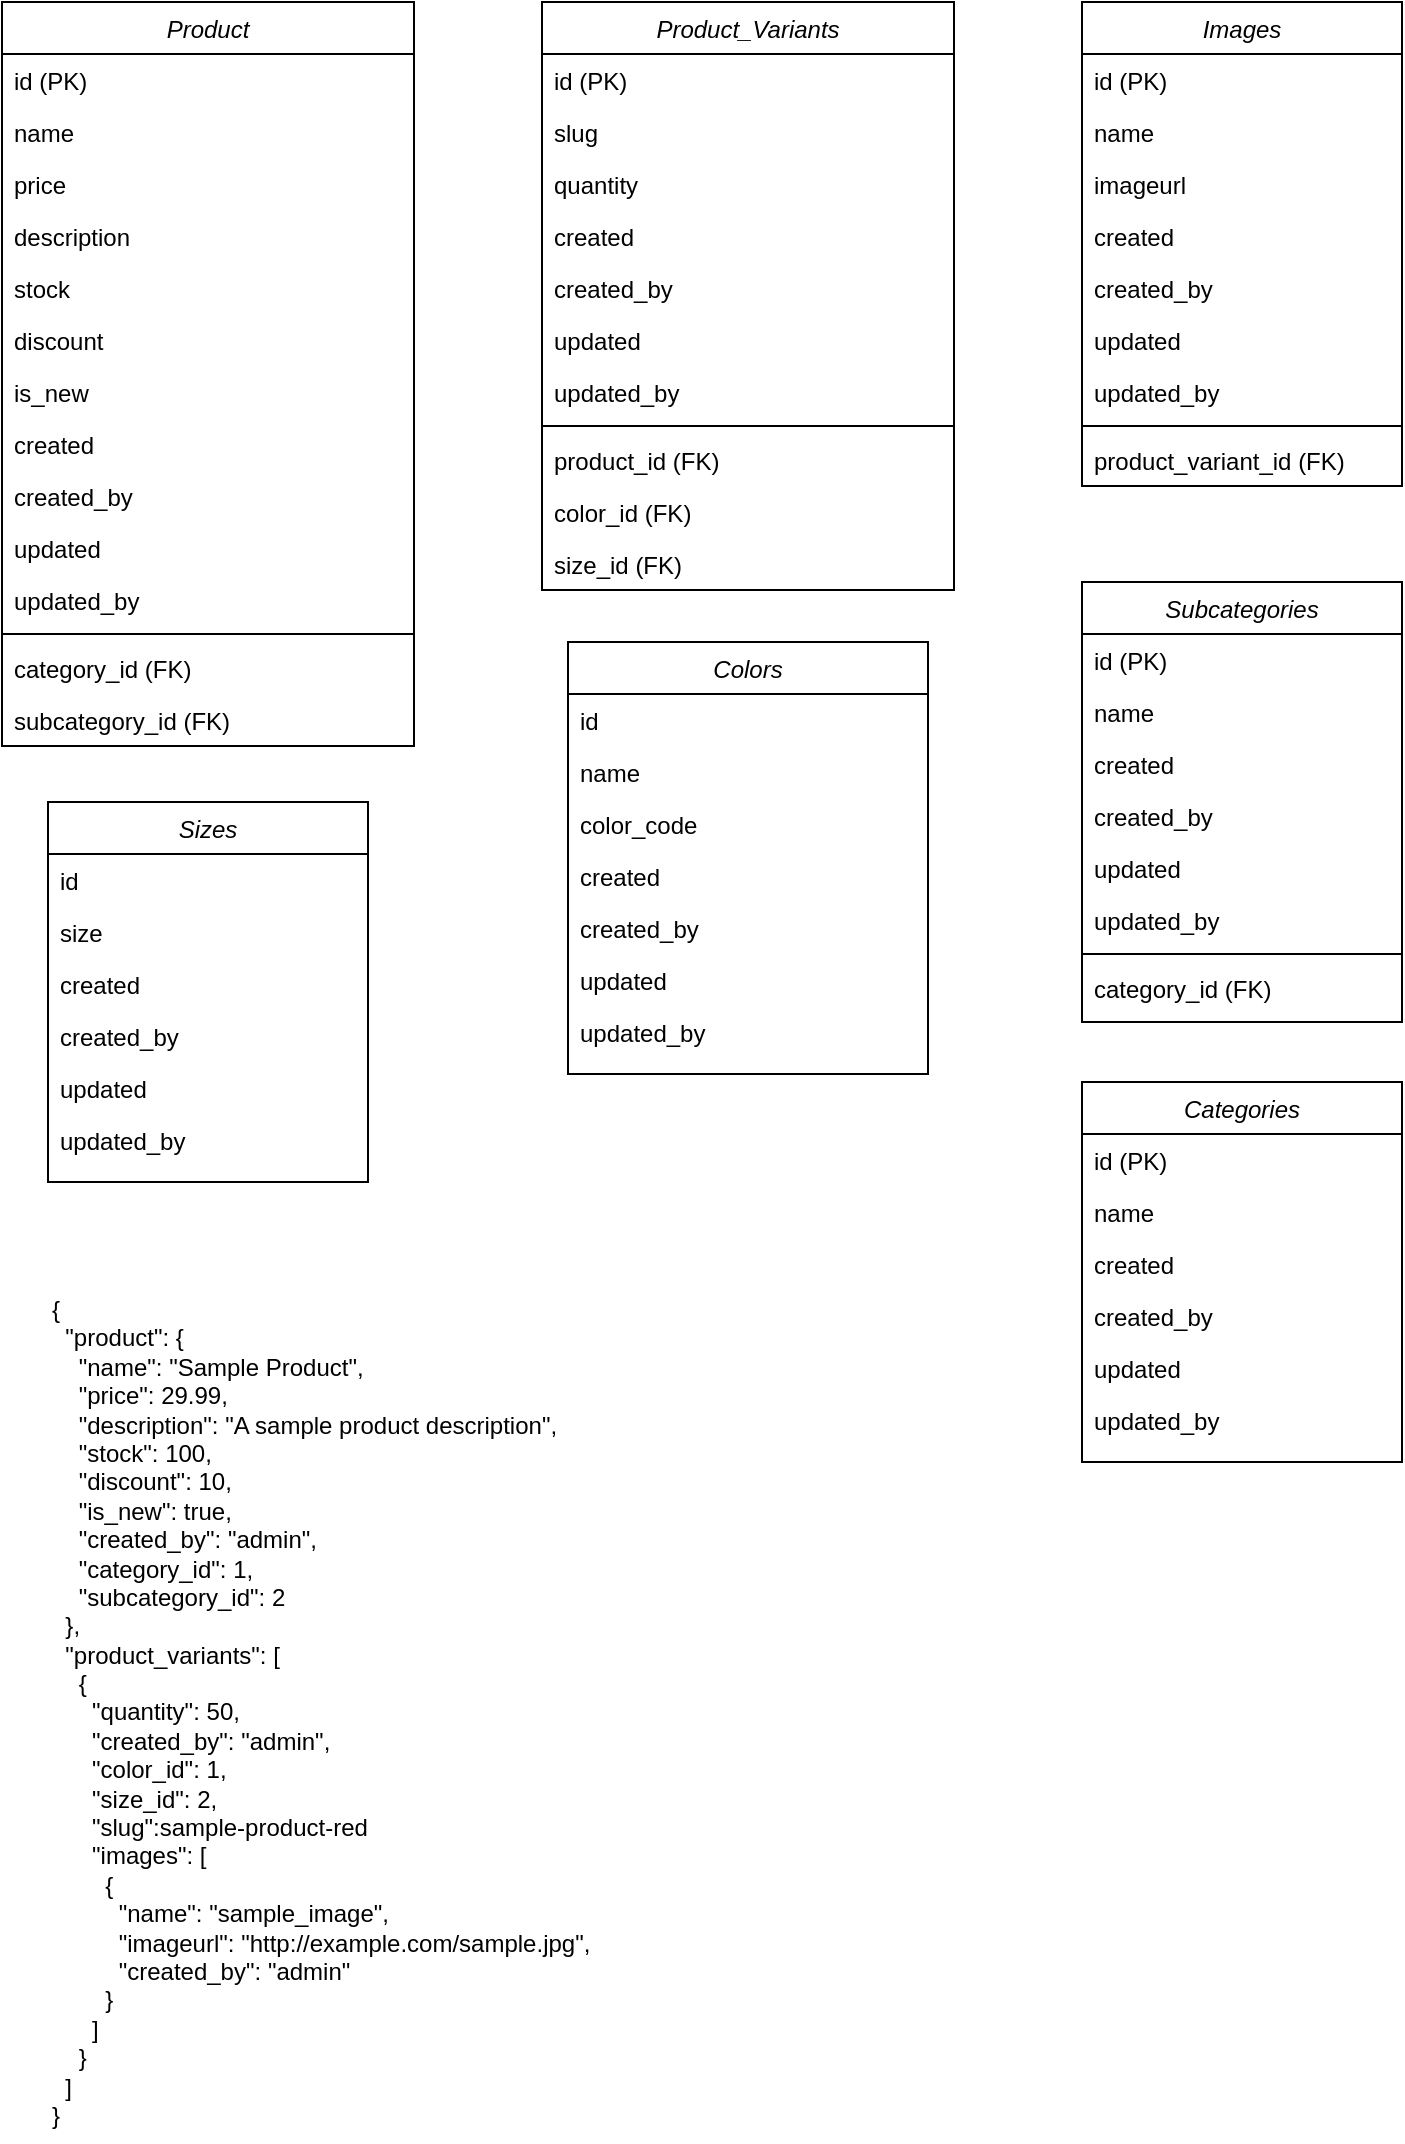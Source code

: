 <mxfile version="26.2.13" pages="3">
  <diagram id="C5RBs43oDa-KdzZeNtuy" name="Product Entity Diagram">
    <mxGraphModel dx="1428" dy="785" grid="1" gridSize="10" guides="1" tooltips="1" connect="1" arrows="1" fold="1" page="1" pageScale="1" pageWidth="827" pageHeight="1169" math="0" shadow="0">
      <root>
        <mxCell id="WIyWlLk6GJQsqaUBKTNV-0" />
        <mxCell id="WIyWlLk6GJQsqaUBKTNV-1" parent="WIyWlLk6GJQsqaUBKTNV-0" />
        <mxCell id="zkfFHV4jXpPFQw0GAbJ--17" value="Product" style="swimlane;fontStyle=2;align=center;verticalAlign=top;childLayout=stackLayout;horizontal=1;startSize=26;horizontalStack=0;resizeParent=1;resizeLast=0;collapsible=1;marginBottom=0;rounded=0;shadow=0;strokeWidth=1;" parent="WIyWlLk6GJQsqaUBKTNV-1" vertex="1">
          <mxGeometry x="50" y="30" width="206" height="372" as="geometry">
            <mxRectangle x="550" y="140" width="160" height="26" as="alternateBounds" />
          </mxGeometry>
        </mxCell>
        <mxCell id="zkfFHV4jXpPFQw0GAbJ--20" value="id (PK)&#xa;&#xa;" style="text;align=left;verticalAlign=top;spacingLeft=4;spacingRight=4;overflow=hidden;rotatable=0;points=[[0,0.5],[1,0.5]];portConstraint=eastwest;rounded=0;shadow=0;html=0;" parent="zkfFHV4jXpPFQw0GAbJ--17" vertex="1">
          <mxGeometry y="26" width="206" height="26" as="geometry" />
        </mxCell>
        <mxCell id="zkfFHV4jXpPFQw0GAbJ--18" value="name &#xa;" style="text;align=left;verticalAlign=top;spacingLeft=4;spacingRight=4;overflow=hidden;rotatable=0;points=[[0,0.5],[1,0.5]];portConstraint=eastwest;" parent="zkfFHV4jXpPFQw0GAbJ--17" vertex="1">
          <mxGeometry y="52" width="206" height="26" as="geometry" />
        </mxCell>
        <mxCell id="zkfFHV4jXpPFQw0GAbJ--19" value="price " style="text;align=left;verticalAlign=top;spacingLeft=4;spacingRight=4;overflow=hidden;rotatable=0;points=[[0,0.5],[1,0.5]];portConstraint=eastwest;rounded=0;shadow=0;html=0;" parent="zkfFHV4jXpPFQw0GAbJ--17" vertex="1">
          <mxGeometry y="78" width="206" height="26" as="geometry" />
        </mxCell>
        <mxCell id="zkfFHV4jXpPFQw0GAbJ--21" value="description " style="text;align=left;verticalAlign=top;spacingLeft=4;spacingRight=4;overflow=hidden;rotatable=0;points=[[0,0.5],[1,0.5]];portConstraint=eastwest;rounded=0;shadow=0;html=0;" parent="zkfFHV4jXpPFQw0GAbJ--17" vertex="1">
          <mxGeometry y="104" width="206" height="26" as="geometry" />
        </mxCell>
        <mxCell id="zkfFHV4jXpPFQw0GAbJ--22" value="stock" style="text;align=left;verticalAlign=top;spacingLeft=4;spacingRight=4;overflow=hidden;rotatable=0;points=[[0,0.5],[1,0.5]];portConstraint=eastwest;rounded=0;shadow=0;html=0;" parent="zkfFHV4jXpPFQw0GAbJ--17" vertex="1">
          <mxGeometry y="130" width="206" height="26" as="geometry" />
        </mxCell>
        <mxCell id="pELb7aO6qAjp8dmcYRPF-64" value="discount" style="text;align=left;verticalAlign=top;spacingLeft=4;spacingRight=4;overflow=hidden;rotatable=0;points=[[0,0.5],[1,0.5]];portConstraint=eastwest;rounded=0;shadow=0;html=0;" vertex="1" parent="zkfFHV4jXpPFQw0GAbJ--17">
          <mxGeometry y="156" width="206" height="26" as="geometry" />
        </mxCell>
        <mxCell id="pELb7aO6qAjp8dmcYRPF-65" value="is_new" style="text;align=left;verticalAlign=top;spacingLeft=4;spacingRight=4;overflow=hidden;rotatable=0;points=[[0,0.5],[1,0.5]];portConstraint=eastwest;rounded=0;shadow=0;html=0;" vertex="1" parent="zkfFHV4jXpPFQw0GAbJ--17">
          <mxGeometry y="182" width="206" height="26" as="geometry" />
        </mxCell>
        <mxCell id="pELb7aO6qAjp8dmcYRPF-63" value="created" style="text;align=left;verticalAlign=top;spacingLeft=4;spacingRight=4;overflow=hidden;rotatable=0;points=[[0,0.5],[1,0.5]];portConstraint=eastwest;rounded=0;shadow=0;html=0;" vertex="1" parent="zkfFHV4jXpPFQw0GAbJ--17">
          <mxGeometry y="208" width="206" height="26" as="geometry" />
        </mxCell>
        <mxCell id="pELb7aO6qAjp8dmcYRPF-62" value="created_by" style="text;align=left;verticalAlign=top;spacingLeft=4;spacingRight=4;overflow=hidden;rotatable=0;points=[[0,0.5],[1,0.5]];portConstraint=eastwest;rounded=0;shadow=0;html=0;" vertex="1" parent="zkfFHV4jXpPFQw0GAbJ--17">
          <mxGeometry y="234" width="206" height="26" as="geometry" />
        </mxCell>
        <mxCell id="pELb7aO6qAjp8dmcYRPF-61" value="updated" style="text;align=left;verticalAlign=top;spacingLeft=4;spacingRight=4;overflow=hidden;rotatable=0;points=[[0,0.5],[1,0.5]];portConstraint=eastwest;rounded=0;shadow=0;html=0;" vertex="1" parent="zkfFHV4jXpPFQw0GAbJ--17">
          <mxGeometry y="260" width="206" height="26" as="geometry" />
        </mxCell>
        <mxCell id="pELb7aO6qAjp8dmcYRPF-60" value="updated_by" style="text;align=left;verticalAlign=top;spacingLeft=4;spacingRight=4;overflow=hidden;rotatable=0;points=[[0,0.5],[1,0.5]];portConstraint=eastwest;rounded=0;shadow=0;html=0;" vertex="1" parent="zkfFHV4jXpPFQw0GAbJ--17">
          <mxGeometry y="286" width="206" height="26" as="geometry" />
        </mxCell>
        <mxCell id="zkfFHV4jXpPFQw0GAbJ--23" value="" style="line;html=1;strokeWidth=1;align=left;verticalAlign=middle;spacingTop=-1;spacingLeft=3;spacingRight=3;rotatable=0;labelPosition=right;points=[];portConstraint=eastwest;" parent="zkfFHV4jXpPFQw0GAbJ--17" vertex="1">
          <mxGeometry y="312" width="206" height="8" as="geometry" />
        </mxCell>
        <mxCell id="zkfFHV4jXpPFQw0GAbJ--24" value="category_id (FK)" style="text;align=left;verticalAlign=top;spacingLeft=4;spacingRight=4;overflow=hidden;rotatable=0;points=[[0,0.5],[1,0.5]];portConstraint=eastwest;" parent="zkfFHV4jXpPFQw0GAbJ--17" vertex="1">
          <mxGeometry y="320" width="206" height="26" as="geometry" />
        </mxCell>
        <mxCell id="zkfFHV4jXpPFQw0GAbJ--25" value="subcategory_id (FK)" style="text;align=left;verticalAlign=top;spacingLeft=4;spacingRight=4;overflow=hidden;rotatable=0;points=[[0,0.5],[1,0.5]];portConstraint=eastwest;" parent="zkfFHV4jXpPFQw0GAbJ--17" vertex="1">
          <mxGeometry y="346" width="206" height="26" as="geometry" />
        </mxCell>
        <mxCell id="pELb7aO6qAjp8dmcYRPF-0" value="Images" style="swimlane;fontStyle=2;align=center;verticalAlign=top;childLayout=stackLayout;horizontal=1;startSize=26;horizontalStack=0;resizeParent=1;resizeLast=0;collapsible=1;marginBottom=0;rounded=0;shadow=0;strokeWidth=1;" vertex="1" parent="WIyWlLk6GJQsqaUBKTNV-1">
          <mxGeometry x="590" y="30" width="160" height="242" as="geometry">
            <mxRectangle x="220" y="120" width="160" height="26" as="alternateBounds" />
          </mxGeometry>
        </mxCell>
        <mxCell id="pELb7aO6qAjp8dmcYRPF-1" value="id (PK)" style="text;align=left;verticalAlign=top;spacingLeft=4;spacingRight=4;overflow=hidden;rotatable=0;points=[[0,0.5],[1,0.5]];portConstraint=eastwest;" vertex="1" parent="pELb7aO6qAjp8dmcYRPF-0">
          <mxGeometry y="26" width="160" height="26" as="geometry" />
        </mxCell>
        <mxCell id="pELb7aO6qAjp8dmcYRPF-2" value="name" style="text;align=left;verticalAlign=top;spacingLeft=4;spacingRight=4;overflow=hidden;rotatable=0;points=[[0,0.5],[1,0.5]];portConstraint=eastwest;rounded=0;shadow=0;html=0;" vertex="1" parent="pELb7aO6qAjp8dmcYRPF-0">
          <mxGeometry y="52" width="160" height="26" as="geometry" />
        </mxCell>
        <mxCell id="pELb7aO6qAjp8dmcYRPF-3" value="imageurl" style="text;align=left;verticalAlign=top;spacingLeft=4;spacingRight=4;overflow=hidden;rotatable=0;points=[[0,0.5],[1,0.5]];portConstraint=eastwest;rounded=0;shadow=0;html=0;" vertex="1" parent="pELb7aO6qAjp8dmcYRPF-0">
          <mxGeometry y="78" width="160" height="26" as="geometry" />
        </mxCell>
        <mxCell id="pELb7aO6qAjp8dmcYRPF-54" value="created" style="text;align=left;verticalAlign=top;spacingLeft=4;spacingRight=4;overflow=hidden;rotatable=0;points=[[0,0.5],[1,0.5]];portConstraint=eastwest;rounded=0;shadow=0;html=0;" vertex="1" parent="pELb7aO6qAjp8dmcYRPF-0">
          <mxGeometry y="104" width="160" height="26" as="geometry" />
        </mxCell>
        <mxCell id="pELb7aO6qAjp8dmcYRPF-55" value="created_by" style="text;align=left;verticalAlign=top;spacingLeft=4;spacingRight=4;overflow=hidden;rotatable=0;points=[[0,0.5],[1,0.5]];portConstraint=eastwest;rounded=0;shadow=0;html=0;" vertex="1" parent="pELb7aO6qAjp8dmcYRPF-0">
          <mxGeometry y="130" width="160" height="26" as="geometry" />
        </mxCell>
        <mxCell id="pELb7aO6qAjp8dmcYRPF-47" value="updated" style="text;align=left;verticalAlign=top;spacingLeft=4;spacingRight=4;overflow=hidden;rotatable=0;points=[[0,0.5],[1,0.5]];portConstraint=eastwest;rounded=0;shadow=0;html=0;" vertex="1" parent="pELb7aO6qAjp8dmcYRPF-0">
          <mxGeometry y="156" width="160" height="26" as="geometry" />
        </mxCell>
        <mxCell id="pELb7aO6qAjp8dmcYRPF-46" value="updated_by" style="text;align=left;verticalAlign=top;spacingLeft=4;spacingRight=4;overflow=hidden;rotatable=0;points=[[0,0.5],[1,0.5]];portConstraint=eastwest;rounded=0;shadow=0;html=0;" vertex="1" parent="pELb7aO6qAjp8dmcYRPF-0">
          <mxGeometry y="182" width="160" height="26" as="geometry" />
        </mxCell>
        <mxCell id="pELb7aO6qAjp8dmcYRPF-4" value="" style="line;html=1;strokeWidth=1;align=left;verticalAlign=middle;spacingTop=-1;spacingLeft=3;spacingRight=3;rotatable=0;labelPosition=right;points=[];portConstraint=eastwest;" vertex="1" parent="pELb7aO6qAjp8dmcYRPF-0">
          <mxGeometry y="208" width="160" height="8" as="geometry" />
        </mxCell>
        <mxCell id="pELb7aO6qAjp8dmcYRPF-5" value="product_variant_id (FK)" style="text;align=left;verticalAlign=top;spacingLeft=4;spacingRight=4;overflow=hidden;rotatable=0;points=[[0,0.5],[1,0.5]];portConstraint=eastwest;" vertex="1" parent="pELb7aO6qAjp8dmcYRPF-0">
          <mxGeometry y="216" width="160" height="26" as="geometry" />
        </mxCell>
        <mxCell id="pELb7aO6qAjp8dmcYRPF-6" value="Sizes" style="swimlane;fontStyle=2;align=center;verticalAlign=top;childLayout=stackLayout;horizontal=1;startSize=26;horizontalStack=0;resizeParent=1;resizeLast=0;collapsible=1;marginBottom=0;rounded=0;shadow=0;strokeWidth=1;" vertex="1" parent="WIyWlLk6GJQsqaUBKTNV-1">
          <mxGeometry x="73" y="430" width="160" height="190" as="geometry">
            <mxRectangle x="220" y="120" width="160" height="26" as="alternateBounds" />
          </mxGeometry>
        </mxCell>
        <mxCell id="pELb7aO6qAjp8dmcYRPF-7" value="id" style="text;align=left;verticalAlign=top;spacingLeft=4;spacingRight=4;overflow=hidden;rotatable=0;points=[[0,0.5],[1,0.5]];portConstraint=eastwest;" vertex="1" parent="pELb7aO6qAjp8dmcYRPF-6">
          <mxGeometry y="26" width="160" height="26" as="geometry" />
        </mxCell>
        <mxCell id="pELb7aO6qAjp8dmcYRPF-19" value="size" style="text;align=left;verticalAlign=top;spacingLeft=4;spacingRight=4;overflow=hidden;rotatable=0;points=[[0,0.5],[1,0.5]];portConstraint=eastwest;rounded=0;shadow=0;html=0;" vertex="1" parent="pELb7aO6qAjp8dmcYRPF-6">
          <mxGeometry y="52" width="160" height="26" as="geometry" />
        </mxCell>
        <mxCell id="pELb7aO6qAjp8dmcYRPF-20" value="created" style="text;align=left;verticalAlign=top;spacingLeft=4;spacingRight=4;overflow=hidden;rotatable=0;points=[[0,0.5],[1,0.5]];portConstraint=eastwest;rounded=0;shadow=0;html=0;" vertex="1" parent="pELb7aO6qAjp8dmcYRPF-6">
          <mxGeometry y="78" width="160" height="26" as="geometry" />
        </mxCell>
        <mxCell id="pELb7aO6qAjp8dmcYRPF-21" value="created_by" style="text;align=left;verticalAlign=top;spacingLeft=4;spacingRight=4;overflow=hidden;rotatable=0;points=[[0,0.5],[1,0.5]];portConstraint=eastwest;rounded=0;shadow=0;html=0;" vertex="1" parent="pELb7aO6qAjp8dmcYRPF-6">
          <mxGeometry y="104" width="160" height="26" as="geometry" />
        </mxCell>
        <mxCell id="pELb7aO6qAjp8dmcYRPF-22" value="updated" style="text;align=left;verticalAlign=top;spacingLeft=4;spacingRight=4;overflow=hidden;rotatable=0;points=[[0,0.5],[1,0.5]];portConstraint=eastwest;rounded=0;shadow=0;html=0;" vertex="1" parent="pELb7aO6qAjp8dmcYRPF-6">
          <mxGeometry y="130" width="160" height="26" as="geometry" />
        </mxCell>
        <mxCell id="pELb7aO6qAjp8dmcYRPF-23" value="updated_by" style="text;align=left;verticalAlign=top;spacingLeft=4;spacingRight=4;overflow=hidden;rotatable=0;points=[[0,0.5],[1,0.5]];portConstraint=eastwest;rounded=0;shadow=0;html=0;" vertex="1" parent="pELb7aO6qAjp8dmcYRPF-6">
          <mxGeometry y="156" width="160" height="26" as="geometry" />
        </mxCell>
        <mxCell id="pELb7aO6qAjp8dmcYRPF-14" value="Colors" style="swimlane;fontStyle=2;align=center;verticalAlign=top;childLayout=stackLayout;horizontal=1;startSize=26;horizontalStack=0;resizeParent=1;resizeLast=0;collapsible=1;marginBottom=0;rounded=0;shadow=0;strokeWidth=1;" vertex="1" parent="WIyWlLk6GJQsqaUBKTNV-1">
          <mxGeometry x="333" y="350" width="180" height="216" as="geometry">
            <mxRectangle x="220" y="120" width="160" height="26" as="alternateBounds" />
          </mxGeometry>
        </mxCell>
        <mxCell id="pELb7aO6qAjp8dmcYRPF-15" value="id" style="text;align=left;verticalAlign=top;spacingLeft=4;spacingRight=4;overflow=hidden;rotatable=0;points=[[0,0.5],[1,0.5]];portConstraint=eastwest;" vertex="1" parent="pELb7aO6qAjp8dmcYRPF-14">
          <mxGeometry y="26" width="180" height="26" as="geometry" />
        </mxCell>
        <mxCell id="pELb7aO6qAjp8dmcYRPF-18" value="name" style="text;align=left;verticalAlign=top;spacingLeft=4;spacingRight=4;overflow=hidden;rotatable=0;points=[[0,0.5],[1,0.5]];portConstraint=eastwest;rounded=0;shadow=0;html=0;" vertex="1" parent="pELb7aO6qAjp8dmcYRPF-14">
          <mxGeometry y="52" width="180" height="26" as="geometry" />
        </mxCell>
        <mxCell id="pELb7aO6qAjp8dmcYRPF-16" value="color_code" style="text;align=left;verticalAlign=top;spacingLeft=4;spacingRight=4;overflow=hidden;rotatable=0;points=[[0,0.5],[1,0.5]];portConstraint=eastwest;rounded=0;shadow=0;html=0;" vertex="1" parent="pELb7aO6qAjp8dmcYRPF-14">
          <mxGeometry y="78" width="180" height="26" as="geometry" />
        </mxCell>
        <mxCell id="pELb7aO6qAjp8dmcYRPF-27" value="created" style="text;align=left;verticalAlign=top;spacingLeft=4;spacingRight=4;overflow=hidden;rotatable=0;points=[[0,0.5],[1,0.5]];portConstraint=eastwest;rounded=0;shadow=0;html=0;" vertex="1" parent="pELb7aO6qAjp8dmcYRPF-14">
          <mxGeometry y="104" width="180" height="26" as="geometry" />
        </mxCell>
        <mxCell id="pELb7aO6qAjp8dmcYRPF-26" value="created_by" style="text;align=left;verticalAlign=top;spacingLeft=4;spacingRight=4;overflow=hidden;rotatable=0;points=[[0,0.5],[1,0.5]];portConstraint=eastwest;rounded=0;shadow=0;html=0;" vertex="1" parent="pELb7aO6qAjp8dmcYRPF-14">
          <mxGeometry y="130" width="180" height="26" as="geometry" />
        </mxCell>
        <mxCell id="pELb7aO6qAjp8dmcYRPF-25" value="updated" style="text;align=left;verticalAlign=top;spacingLeft=4;spacingRight=4;overflow=hidden;rotatable=0;points=[[0,0.5],[1,0.5]];portConstraint=eastwest;rounded=0;shadow=0;html=0;" vertex="1" parent="pELb7aO6qAjp8dmcYRPF-14">
          <mxGeometry y="156" width="180" height="26" as="geometry" />
        </mxCell>
        <mxCell id="pELb7aO6qAjp8dmcYRPF-24" value="updated_by" style="text;align=left;verticalAlign=top;spacingLeft=4;spacingRight=4;overflow=hidden;rotatable=0;points=[[0,0.5],[1,0.5]];portConstraint=eastwest;rounded=0;shadow=0;html=0;" vertex="1" parent="pELb7aO6qAjp8dmcYRPF-14">
          <mxGeometry y="182" width="180" height="26" as="geometry" />
        </mxCell>
        <mxCell id="pELb7aO6qAjp8dmcYRPF-28" value="Categories" style="swimlane;fontStyle=2;align=center;verticalAlign=top;childLayout=stackLayout;horizontal=1;startSize=26;horizontalStack=0;resizeParent=1;resizeLast=0;collapsible=1;marginBottom=0;rounded=0;shadow=0;strokeWidth=1;" vertex="1" parent="WIyWlLk6GJQsqaUBKTNV-1">
          <mxGeometry x="590" y="570" width="160" height="190" as="geometry">
            <mxRectangle x="220" y="120" width="160" height="26" as="alternateBounds" />
          </mxGeometry>
        </mxCell>
        <mxCell id="pELb7aO6qAjp8dmcYRPF-29" value="id (PK)" style="text;align=left;verticalAlign=top;spacingLeft=4;spacingRight=4;overflow=hidden;rotatable=0;points=[[0,0.5],[1,0.5]];portConstraint=eastwest;" vertex="1" parent="pELb7aO6qAjp8dmcYRPF-28">
          <mxGeometry y="26" width="160" height="26" as="geometry" />
        </mxCell>
        <mxCell id="pELb7aO6qAjp8dmcYRPF-30" value="name" style="text;align=left;verticalAlign=top;spacingLeft=4;spacingRight=4;overflow=hidden;rotatable=0;points=[[0,0.5],[1,0.5]];portConstraint=eastwest;rounded=0;shadow=0;html=0;" vertex="1" parent="pELb7aO6qAjp8dmcYRPF-28">
          <mxGeometry y="52" width="160" height="26" as="geometry" />
        </mxCell>
        <mxCell id="pELb7aO6qAjp8dmcYRPF-31" value="created" style="text;align=left;verticalAlign=top;spacingLeft=4;spacingRight=4;overflow=hidden;rotatable=0;points=[[0,0.5],[1,0.5]];portConstraint=eastwest;rounded=0;shadow=0;html=0;" vertex="1" parent="pELb7aO6qAjp8dmcYRPF-28">
          <mxGeometry y="78" width="160" height="26" as="geometry" />
        </mxCell>
        <mxCell id="pELb7aO6qAjp8dmcYRPF-32" value="created_by" style="text;align=left;verticalAlign=top;spacingLeft=4;spacingRight=4;overflow=hidden;rotatable=0;points=[[0,0.5],[1,0.5]];portConstraint=eastwest;rounded=0;shadow=0;html=0;" vertex="1" parent="pELb7aO6qAjp8dmcYRPF-28">
          <mxGeometry y="104" width="160" height="26" as="geometry" />
        </mxCell>
        <mxCell id="pELb7aO6qAjp8dmcYRPF-33" value="updated" style="text;align=left;verticalAlign=top;spacingLeft=4;spacingRight=4;overflow=hidden;rotatable=0;points=[[0,0.5],[1,0.5]];portConstraint=eastwest;rounded=0;shadow=0;html=0;" vertex="1" parent="pELb7aO6qAjp8dmcYRPF-28">
          <mxGeometry y="130" width="160" height="26" as="geometry" />
        </mxCell>
        <mxCell id="pELb7aO6qAjp8dmcYRPF-34" value="updated_by" style="text;align=left;verticalAlign=top;spacingLeft=4;spacingRight=4;overflow=hidden;rotatable=0;points=[[0,0.5],[1,0.5]];portConstraint=eastwest;rounded=0;shadow=0;html=0;" vertex="1" parent="pELb7aO6qAjp8dmcYRPF-28">
          <mxGeometry y="156" width="160" height="26" as="geometry" />
        </mxCell>
        <mxCell id="pELb7aO6qAjp8dmcYRPF-36" value="Subcategories" style="swimlane;fontStyle=2;align=center;verticalAlign=top;childLayout=stackLayout;horizontal=1;startSize=26;horizontalStack=0;resizeParent=1;resizeLast=0;collapsible=1;marginBottom=0;rounded=0;shadow=0;strokeWidth=1;" vertex="1" parent="WIyWlLk6GJQsqaUBKTNV-1">
          <mxGeometry x="590" y="320" width="160" height="220" as="geometry">
            <mxRectangle x="220" y="120" width="160" height="26" as="alternateBounds" />
          </mxGeometry>
        </mxCell>
        <mxCell id="pELb7aO6qAjp8dmcYRPF-37" value="id (PK)" style="text;align=left;verticalAlign=top;spacingLeft=4;spacingRight=4;overflow=hidden;rotatable=0;points=[[0,0.5],[1,0.5]];portConstraint=eastwest;" vertex="1" parent="pELb7aO6qAjp8dmcYRPF-36">
          <mxGeometry y="26" width="160" height="26" as="geometry" />
        </mxCell>
        <mxCell id="pELb7aO6qAjp8dmcYRPF-38" value="name" style="text;align=left;verticalAlign=top;spacingLeft=4;spacingRight=4;overflow=hidden;rotatable=0;points=[[0,0.5],[1,0.5]];portConstraint=eastwest;rounded=0;shadow=0;html=0;" vertex="1" parent="pELb7aO6qAjp8dmcYRPF-36">
          <mxGeometry y="52" width="160" height="26" as="geometry" />
        </mxCell>
        <mxCell id="pELb7aO6qAjp8dmcYRPF-39" value="created" style="text;align=left;verticalAlign=top;spacingLeft=4;spacingRight=4;overflow=hidden;rotatable=0;points=[[0,0.5],[1,0.5]];portConstraint=eastwest;rounded=0;shadow=0;html=0;" vertex="1" parent="pELb7aO6qAjp8dmcYRPF-36">
          <mxGeometry y="78" width="160" height="26" as="geometry" />
        </mxCell>
        <mxCell id="pELb7aO6qAjp8dmcYRPF-40" value="created_by" style="text;align=left;verticalAlign=top;spacingLeft=4;spacingRight=4;overflow=hidden;rotatable=0;points=[[0,0.5],[1,0.5]];portConstraint=eastwest;rounded=0;shadow=0;html=0;" vertex="1" parent="pELb7aO6qAjp8dmcYRPF-36">
          <mxGeometry y="104" width="160" height="26" as="geometry" />
        </mxCell>
        <mxCell id="pELb7aO6qAjp8dmcYRPF-41" value="updated" style="text;align=left;verticalAlign=top;spacingLeft=4;spacingRight=4;overflow=hidden;rotatable=0;points=[[0,0.5],[1,0.5]];portConstraint=eastwest;rounded=0;shadow=0;html=0;" vertex="1" parent="pELb7aO6qAjp8dmcYRPF-36">
          <mxGeometry y="130" width="160" height="26" as="geometry" />
        </mxCell>
        <mxCell id="pELb7aO6qAjp8dmcYRPF-42" value="updated_by" style="text;align=left;verticalAlign=top;spacingLeft=4;spacingRight=4;overflow=hidden;rotatable=0;points=[[0,0.5],[1,0.5]];portConstraint=eastwest;rounded=0;shadow=0;html=0;" vertex="1" parent="pELb7aO6qAjp8dmcYRPF-36">
          <mxGeometry y="156" width="160" height="26" as="geometry" />
        </mxCell>
        <mxCell id="pELb7aO6qAjp8dmcYRPF-43" value="" style="line;html=1;strokeWidth=1;align=left;verticalAlign=middle;spacingTop=-1;spacingLeft=3;spacingRight=3;rotatable=0;labelPosition=right;points=[];portConstraint=eastwest;" vertex="1" parent="pELb7aO6qAjp8dmcYRPF-36">
          <mxGeometry y="182" width="160" height="8" as="geometry" />
        </mxCell>
        <mxCell id="pELb7aO6qAjp8dmcYRPF-68" value="category_id (FK)" style="text;align=left;verticalAlign=top;spacingLeft=4;spacingRight=4;overflow=hidden;rotatable=0;points=[[0,0.5],[1,0.5]];portConstraint=eastwest;" vertex="1" parent="pELb7aO6qAjp8dmcYRPF-36">
          <mxGeometry y="190" width="160" height="26" as="geometry" />
        </mxCell>
        <mxCell id="pELb7aO6qAjp8dmcYRPF-72" value="Product_Variants" style="swimlane;fontStyle=2;align=center;verticalAlign=top;childLayout=stackLayout;horizontal=1;startSize=26;horizontalStack=0;resizeParent=1;resizeLast=0;collapsible=1;marginBottom=0;rounded=0;shadow=0;strokeWidth=1;" vertex="1" parent="WIyWlLk6GJQsqaUBKTNV-1">
          <mxGeometry x="320" y="30" width="206" height="294" as="geometry">
            <mxRectangle x="550" y="140" width="160" height="26" as="alternateBounds" />
          </mxGeometry>
        </mxCell>
        <mxCell id="pELb7aO6qAjp8dmcYRPF-73" value="id (PK)&#xa;&#xa;" style="text;align=left;verticalAlign=top;spacingLeft=4;spacingRight=4;overflow=hidden;rotatable=0;points=[[0,0.5],[1,0.5]];portConstraint=eastwest;rounded=0;shadow=0;html=0;" vertex="1" parent="pELb7aO6qAjp8dmcYRPF-72">
          <mxGeometry y="26" width="206" height="26" as="geometry" />
        </mxCell>
        <mxCell id="xE5mzMn3ubOzYN0KD8kp-0" value="slug &#xa;&#xa;" style="text;align=left;verticalAlign=top;spacingLeft=4;spacingRight=4;overflow=hidden;rotatable=0;points=[[0,0.5],[1,0.5]];portConstraint=eastwest;rounded=0;shadow=0;html=0;" vertex="1" parent="pELb7aO6qAjp8dmcYRPF-72">
          <mxGeometry y="52" width="206" height="26" as="geometry" />
        </mxCell>
        <mxCell id="pELb7aO6qAjp8dmcYRPF-75" value="quantity" style="text;align=left;verticalAlign=top;spacingLeft=4;spacingRight=4;overflow=hidden;rotatable=0;points=[[0,0.5],[1,0.5]];portConstraint=eastwest;" vertex="1" parent="pELb7aO6qAjp8dmcYRPF-72">
          <mxGeometry y="78" width="206" height="26" as="geometry" />
        </mxCell>
        <mxCell id="pELb7aO6qAjp8dmcYRPF-82" value="created" style="text;align=left;verticalAlign=top;spacingLeft=4;spacingRight=4;overflow=hidden;rotatable=0;points=[[0,0.5],[1,0.5]];portConstraint=eastwest;rounded=0;shadow=0;html=0;" vertex="1" parent="pELb7aO6qAjp8dmcYRPF-72">
          <mxGeometry y="104" width="206" height="26" as="geometry" />
        </mxCell>
        <mxCell id="pELb7aO6qAjp8dmcYRPF-83" value="created_by" style="text;align=left;verticalAlign=top;spacingLeft=4;spacingRight=4;overflow=hidden;rotatable=0;points=[[0,0.5],[1,0.5]];portConstraint=eastwest;rounded=0;shadow=0;html=0;" vertex="1" parent="pELb7aO6qAjp8dmcYRPF-72">
          <mxGeometry y="130" width="206" height="26" as="geometry" />
        </mxCell>
        <mxCell id="pELb7aO6qAjp8dmcYRPF-84" value="updated" style="text;align=left;verticalAlign=top;spacingLeft=4;spacingRight=4;overflow=hidden;rotatable=0;points=[[0,0.5],[1,0.5]];portConstraint=eastwest;rounded=0;shadow=0;html=0;" vertex="1" parent="pELb7aO6qAjp8dmcYRPF-72">
          <mxGeometry y="156" width="206" height="26" as="geometry" />
        </mxCell>
        <mxCell id="pELb7aO6qAjp8dmcYRPF-85" value="updated_by" style="text;align=left;verticalAlign=top;spacingLeft=4;spacingRight=4;overflow=hidden;rotatable=0;points=[[0,0.5],[1,0.5]];portConstraint=eastwest;rounded=0;shadow=0;html=0;" vertex="1" parent="pELb7aO6qAjp8dmcYRPF-72">
          <mxGeometry y="182" width="206" height="26" as="geometry" />
        </mxCell>
        <mxCell id="pELb7aO6qAjp8dmcYRPF-86" value="" style="line;html=1;strokeWidth=1;align=left;verticalAlign=middle;spacingTop=-1;spacingLeft=3;spacingRight=3;rotatable=0;labelPosition=right;points=[];portConstraint=eastwest;" vertex="1" parent="pELb7aO6qAjp8dmcYRPF-72">
          <mxGeometry y="208" width="206" height="8" as="geometry" />
        </mxCell>
        <mxCell id="pELb7aO6qAjp8dmcYRPF-87" value="product_id (FK)" style="text;align=left;verticalAlign=top;spacingLeft=4;spacingRight=4;overflow=hidden;rotatable=0;points=[[0,0.5],[1,0.5]];portConstraint=eastwest;" vertex="1" parent="pELb7aO6qAjp8dmcYRPF-72">
          <mxGeometry y="216" width="206" height="26" as="geometry" />
        </mxCell>
        <mxCell id="pELb7aO6qAjp8dmcYRPF-89" value="color_id (FK)" style="text;align=left;verticalAlign=top;spacingLeft=4;spacingRight=4;overflow=hidden;rotatable=0;points=[[0,0.5],[1,0.5]];portConstraint=eastwest;" vertex="1" parent="pELb7aO6qAjp8dmcYRPF-72">
          <mxGeometry y="242" width="206" height="26" as="geometry" />
        </mxCell>
        <mxCell id="pELb7aO6qAjp8dmcYRPF-108" value="size_id (FK)" style="text;align=left;verticalAlign=top;spacingLeft=4;spacingRight=4;overflow=hidden;rotatable=0;points=[[0,0.5],[1,0.5]];portConstraint=eastwest;" vertex="1" parent="pELb7aO6qAjp8dmcYRPF-72">
          <mxGeometry y="268" width="206" height="26" as="geometry" />
        </mxCell>
        <UserObject label="&lt;span&gt;&lt;div class=&quot;scriptor-paragraph&quot;&gt;&lt;span&gt;{&lt;/span&gt;&lt;/div&gt;&lt;div class=&quot;scriptor-paragraph&quot;&gt;&lt;span&gt;&amp;nbsp; &lt;/span&gt;&lt;span&gt;&quot;product&quot;&lt;/span&gt;&lt;span&gt;:&lt;/span&gt;&lt;span&gt; &lt;/span&gt;&lt;span&gt;{&lt;/span&gt;&lt;/div&gt;&lt;div class=&quot;scriptor-paragraph&quot;&gt;&lt;span&gt;&amp;nbsp;&amp;nbsp;&amp;nbsp; &lt;/span&gt;&lt;span&gt;&quot;name&quot;&lt;/span&gt;&lt;span&gt;:&lt;/span&gt;&lt;span&gt; &lt;/span&gt;&lt;span&gt;&quot;Sample Product&quot;&lt;/span&gt;&lt;span&gt;,&lt;/span&gt;&lt;/div&gt;&lt;div class=&quot;scriptor-paragraph&quot;&gt;&lt;span&gt;&amp;nbsp;&amp;nbsp;&amp;nbsp; &lt;/span&gt;&lt;span&gt;&quot;price&quot;&lt;/span&gt;&lt;span&gt;:&lt;/span&gt;&lt;span&gt; &lt;/span&gt;&lt;span&gt;29.99&lt;/span&gt;&lt;span&gt;,&lt;/span&gt;&lt;/div&gt;&lt;div class=&quot;scriptor-paragraph&quot;&gt;&lt;span&gt;&amp;nbsp;&amp;nbsp;&amp;nbsp; &lt;/span&gt;&lt;span&gt;&quot;description&quot;&lt;/span&gt;&lt;span&gt;:&lt;/span&gt;&lt;span&gt; &lt;/span&gt;&lt;span&gt;&quot;A sample product description&quot;&lt;/span&gt;&lt;span&gt;,&lt;/span&gt;&lt;/div&gt;&lt;div class=&quot;scriptor-paragraph&quot;&gt;&lt;span&gt;&amp;nbsp;&amp;nbsp;&amp;nbsp; &lt;/span&gt;&lt;span&gt;&quot;stock&quot;&lt;/span&gt;&lt;span&gt;:&lt;/span&gt;&lt;span&gt; &lt;/span&gt;&lt;span&gt;100&lt;/span&gt;&lt;span&gt;,&lt;/span&gt;&lt;/div&gt;&lt;div class=&quot;scriptor-paragraph&quot;&gt;&lt;span&gt;&amp;nbsp;&amp;nbsp;&amp;nbsp; &lt;/span&gt;&lt;span&gt;&quot;discount&quot;&lt;/span&gt;&lt;span&gt;:&lt;/span&gt;&lt;span&gt; &lt;/span&gt;&lt;span&gt;10&lt;/span&gt;&lt;span&gt;,&lt;/span&gt;&lt;/div&gt;&lt;div class=&quot;scriptor-paragraph&quot;&gt;&lt;span&gt;&amp;nbsp;&amp;nbsp;&amp;nbsp; &lt;/span&gt;&lt;span&gt;&quot;is_new&quot;&lt;/span&gt;&lt;span&gt;:&lt;/span&gt;&lt;span&gt; &lt;/span&gt;&lt;span&gt;true&lt;/span&gt;&lt;span&gt;,&lt;/span&gt;&lt;/div&gt;&lt;div class=&quot;scriptor-paragraph&quot;&gt;&lt;span&gt;&amp;nbsp;&amp;nbsp;&amp;nbsp; &lt;/span&gt;&lt;span&gt;&quot;created_by&quot;&lt;/span&gt;&lt;span&gt;:&lt;/span&gt;&lt;span&gt; &lt;/span&gt;&lt;span&gt;&quot;admin&quot;&lt;/span&gt;&lt;span&gt;,&lt;/span&gt;&lt;/div&gt;&lt;div class=&quot;scriptor-paragraph&quot;&gt;&lt;span&gt;&amp;nbsp;&amp;nbsp;&amp;nbsp; &lt;/span&gt;&lt;span&gt;&quot;category_id&quot;&lt;/span&gt;&lt;span&gt;:&lt;/span&gt;&lt;span&gt; &lt;/span&gt;&lt;span&gt;1&lt;/span&gt;&lt;span&gt;,&lt;/span&gt;&lt;/div&gt;&lt;div class=&quot;scriptor-paragraph&quot;&gt;&lt;span&gt;&amp;nbsp;&amp;nbsp;&amp;nbsp; &lt;/span&gt;&lt;span&gt;&quot;subcategory_id&quot;&lt;/span&gt;&lt;span&gt;:&lt;/span&gt;&lt;span&gt; &lt;/span&gt;&lt;span&gt;2&lt;/span&gt;&lt;/div&gt;&lt;div class=&quot;scriptor-paragraph&quot;&gt;&lt;span&gt;&amp;nbsp; &lt;/span&gt;&lt;span&gt;}&lt;/span&gt;&lt;span&gt;,&lt;/span&gt;&lt;/div&gt;&lt;div class=&quot;scriptor-paragraph&quot;&gt;&lt;span&gt;&amp;nbsp; &lt;/span&gt;&lt;span&gt;&quot;product_variants&quot;&lt;/span&gt;&lt;span&gt;:&lt;/span&gt;&lt;span&gt; &lt;/span&gt;&lt;span&gt;[&lt;/span&gt;&lt;/div&gt;&lt;div class=&quot;scriptor-paragraph&quot;&gt;&lt;span&gt;&amp;nbsp;&amp;nbsp;&amp;nbsp; &lt;/span&gt;&lt;span&gt;{&lt;/span&gt;&lt;/div&gt;&lt;div class=&quot;scriptor-paragraph&quot;&gt;&lt;span&gt;&amp;nbsp;&amp;nbsp;&amp;nbsp;&amp;nbsp;&amp;nbsp; &lt;/span&gt;&lt;span&gt;&quot;quantity&quot;&lt;/span&gt;&lt;span&gt;:&lt;/span&gt;&lt;span&gt; &lt;/span&gt;&lt;span&gt;50&lt;/span&gt;&lt;span&gt;,&lt;/span&gt;&lt;/div&gt;&lt;div class=&quot;scriptor-paragraph&quot;&gt;&lt;span&gt;&amp;nbsp;&amp;nbsp;&amp;nbsp;&amp;nbsp;&amp;nbsp; &lt;/span&gt;&lt;span&gt;&quot;created_by&quot;&lt;/span&gt;&lt;span&gt;:&lt;/span&gt;&lt;span&gt; &lt;/span&gt;&lt;span&gt;&quot;admin&quot;,&lt;/span&gt;&lt;/div&gt;&lt;div class=&quot;scriptor-paragraph&quot;&gt;&lt;span&gt;&amp;nbsp;&amp;nbsp;&amp;nbsp;&amp;nbsp;&amp;nbsp; &lt;/span&gt;&lt;span&gt;&quot;color_id&quot;&lt;/span&gt;&lt;span&gt;:&lt;/span&gt;&lt;span&gt; &lt;/span&gt;&lt;span&gt;1&lt;/span&gt;&lt;span&gt;,&lt;/span&gt;&lt;/div&gt;&lt;div class=&quot;scriptor-paragraph&quot;&gt;&lt;span&gt;&amp;nbsp;&amp;nbsp;&amp;nbsp;&amp;nbsp;&amp;nbsp; &lt;/span&gt;&lt;span&gt;&quot;size_id&quot;&lt;/span&gt;&lt;span&gt;:&lt;/span&gt;&lt;span&gt; &lt;/span&gt;&lt;span&gt;2&lt;/span&gt;&lt;span&gt;,&lt;/span&gt;&lt;/div&gt;&lt;div class=&quot;scriptor-paragraph&quot;&gt;&lt;span&gt;&amp;nbsp; &amp;nbsp; &amp;nbsp; &quot;slug&quot;:sample-product-red&lt;/span&gt;&lt;/div&gt;&lt;div class=&quot;scriptor-paragraph&quot;&gt;&lt;span&gt;&amp;nbsp;&amp;nbsp;&amp;nbsp;&amp;nbsp;&amp;nbsp; &lt;/span&gt;&lt;span&gt;&quot;images&quot;&lt;/span&gt;&lt;span&gt;:&lt;/span&gt;&lt;span&gt; &lt;/span&gt;&lt;span&gt;[&lt;/span&gt;&lt;/div&gt;&lt;div class=&quot;scriptor-paragraph&quot;&gt;&lt;span&gt;&amp;nbsp;&amp;nbsp;&amp;nbsp;&amp;nbsp;&amp;nbsp;&amp;nbsp;&amp;nbsp; &lt;/span&gt;&lt;span&gt;{&lt;/span&gt;&lt;/div&gt;&lt;div class=&quot;scriptor-paragraph&quot;&gt;&lt;span&gt;&amp;nbsp;&amp;nbsp;&amp;nbsp;&amp;nbsp;&amp;nbsp;&amp;nbsp;&amp;nbsp;&amp;nbsp;&amp;nbsp; &lt;/span&gt;&lt;span&gt;&quot;name&quot;&lt;/span&gt;&lt;span&gt;:&lt;/span&gt;&lt;span&gt; &lt;/span&gt;&lt;span&gt;&quot;sample_image&quot;&lt;/span&gt;&lt;span&gt;,&lt;/span&gt;&lt;/div&gt;&lt;div class=&quot;scriptor-paragraph&quot;&gt;&lt;span&gt;&amp;nbsp;&amp;nbsp;&amp;nbsp;&amp;nbsp;&amp;nbsp;&amp;nbsp;&amp;nbsp;&amp;nbsp;&amp;nbsp; &lt;/span&gt;&lt;span&gt;&quot;imageurl&quot;&lt;/span&gt;&lt;span&gt;:&lt;/span&gt;&lt;span&gt; &lt;/span&gt;&lt;span&gt;&quot;http://example.com/sample.jpg&quot;&lt;/span&gt;&lt;span&gt;,&lt;/span&gt;&lt;/div&gt;&lt;div class=&quot;scriptor-paragraph&quot;&gt;&lt;span&gt;&amp;nbsp;&amp;nbsp;&amp;nbsp;&amp;nbsp;&amp;nbsp;&amp;nbsp;&amp;nbsp;&amp;nbsp;&amp;nbsp; &lt;/span&gt;&lt;span&gt;&quot;created_by&quot;&lt;/span&gt;&lt;span&gt;:&lt;/span&gt;&lt;span&gt; &lt;/span&gt;&lt;span&gt;&quot;admin&quot;&lt;/span&gt;&lt;/div&gt;&lt;div class=&quot;scriptor-paragraph&quot;&gt;&lt;span&gt;&amp;nbsp;&amp;nbsp;&amp;nbsp;&amp;nbsp;&amp;nbsp;&amp;nbsp;&amp;nbsp; &lt;/span&gt;&lt;span&gt;}&lt;/span&gt;&lt;/div&gt;&lt;div class=&quot;scriptor-paragraph&quot;&gt;&lt;span&gt;&amp;nbsp;&amp;nbsp;&amp;nbsp;&amp;nbsp;&amp;nbsp; &lt;/span&gt;&lt;span&gt;]&lt;/span&gt;&lt;/div&gt;&lt;div class=&quot;scriptor-paragraph&quot;&gt;&lt;span&gt;&amp;nbsp;&amp;nbsp;&amp;nbsp; &lt;/span&gt;&lt;span&gt;}&lt;/span&gt;&lt;/div&gt;&lt;div class=&quot;scriptor-paragraph&quot;&gt;&lt;span&gt;&amp;nbsp; &lt;/span&gt;&lt;span&gt;]&lt;/span&gt;&lt;/div&gt;&lt;div class=&quot;scriptor-paragraph&quot;&gt;&lt;span&gt;}&lt;/span&gt;&lt;/div&gt;&lt;/span&gt;" link="&lt;span&gt;&lt;div class=&quot;scriptor-paragraph&quot;&gt;&lt;span&gt;{&lt;/span&gt;&lt;/div&gt;&lt;div class=&quot;scriptor-paragraph&quot;&gt;&lt;span&gt;&amp;nbsp; &lt;/span&gt;&lt;span&gt;&quot;product&quot;&lt;/span&gt;&lt;span&gt;:&lt;/span&gt;&lt;span&gt; &lt;/span&gt;&lt;span&gt;{&lt;/span&gt;&lt;/div&gt;&lt;div class=&quot;scriptor-paragraph&quot;&gt;&lt;span&gt;&amp;nbsp;&amp;nbsp;&amp;nbsp; &lt;/span&gt;&lt;span&gt;&quot;name&quot;&lt;/span&gt;&lt;span&gt;:&lt;/span&gt;&lt;span&gt; &lt;/span&gt;&lt;span&gt;&quot;Sample Product&quot;&lt;/span&gt;&lt;span&gt;,&lt;/span&gt;&lt;/div&gt;&lt;div class=&quot;scriptor-paragraph&quot;&gt;&lt;span&gt;&amp;nbsp;&amp;nbsp;&amp;nbsp; &lt;/span&gt;&lt;span&gt;&quot;price&quot;&lt;/span&gt;&lt;span&gt;:&lt;/span&gt;&lt;span&gt; &lt;/span&gt;&lt;span&gt;29.99&lt;/span&gt;&lt;span&gt;,&lt;/span&gt;&lt;/div&gt;&lt;div class=&quot;scriptor-paragraph&quot;&gt;&lt;span&gt;&amp;nbsp;&amp;nbsp;&amp;nbsp; &lt;/span&gt;&lt;span&gt;&quot;description&quot;&lt;/span&gt;&lt;span&gt;:&lt;/span&gt;&lt;span&gt; &lt;/span&gt;&lt;span&gt;&quot;A sample product description&quot;&lt;/span&gt;&lt;span&gt;,&lt;/span&gt;&lt;/div&gt;&lt;div class=&quot;scriptor-paragraph&quot;&gt;&lt;span&gt;&amp;nbsp;&amp;nbsp;&amp;nbsp; &lt;/span&gt;&lt;span&gt;&quot;stock&quot;&lt;/span&gt;&lt;span&gt;:&lt;/span&gt;&lt;span&gt; &lt;/span&gt;&lt;span&gt;100&lt;/span&gt;&lt;span&gt;,&lt;/span&gt;&lt;/div&gt;&lt;div class=&quot;scriptor-paragraph&quot;&gt;&lt;span&gt;&amp;nbsp;&amp;nbsp;&amp;nbsp; &lt;/span&gt;&lt;span&gt;&quot;discount&quot;&lt;/span&gt;&lt;span&gt;:&lt;/span&gt;&lt;span&gt; &lt;/span&gt;&lt;span&gt;10&lt;/span&gt;&lt;span&gt;,&lt;/span&gt;&lt;/div&gt;&lt;div class=&quot;scriptor-paragraph&quot;&gt;&lt;span&gt;&amp;nbsp;&amp;nbsp;&amp;nbsp; &lt;/span&gt;&lt;span&gt;&quot;is_new&quot;&lt;/span&gt;&lt;span&gt;:&lt;/span&gt;&lt;span&gt; &lt;/span&gt;&lt;span&gt;true&lt;/span&gt;&lt;span&gt;,&lt;/span&gt;&lt;/div&gt;&lt;div class=&quot;scriptor-paragraph&quot;&gt;&lt;span&gt;&amp;nbsp;&amp;nbsp;&amp;nbsp; &lt;/span&gt;&lt;span&gt;&quot;created_by&quot;&lt;/span&gt;&lt;span&gt;:&lt;/span&gt;&lt;span&gt; &lt;/span&gt;&lt;span&gt;&quot;admin&quot;&lt;/span&gt;&lt;span&gt;,&lt;/span&gt;&lt;/div&gt;&lt;div class=&quot;scriptor-paragraph&quot;&gt;&lt;span&gt;&amp;nbsp;&amp;nbsp;&amp;nbsp; &lt;/span&gt;&lt;span&gt;&quot;category_id&quot;&lt;/span&gt;&lt;span&gt;:&lt;/span&gt;&lt;span&gt; &lt;/span&gt;&lt;span&gt;1&lt;/span&gt;&lt;span&gt;,&lt;/span&gt;&lt;/div&gt;&lt;div class=&quot;scriptor-paragraph&quot;&gt;&lt;span&gt;&amp;nbsp;&amp;nbsp;&amp;nbsp; &lt;/span&gt;&lt;span&gt;&quot;subcategory_id&quot;&lt;/span&gt;&lt;span&gt;:&lt;/span&gt;&lt;span&gt; &lt;/span&gt;&lt;span&gt;2&lt;/span&gt;&lt;/div&gt;&lt;div class=&quot;scriptor-paragraph&quot;&gt;&lt;span&gt;&amp;nbsp; &lt;/span&gt;&lt;span&gt;}&lt;/span&gt;&lt;span&gt;,&lt;/span&gt;&lt;/div&gt;&lt;div class=&quot;scriptor-paragraph&quot;&gt;&lt;span&gt;&amp;nbsp; &lt;/span&gt;&lt;span&gt;&quot;product_variants&quot;&lt;/span&gt;&lt;span&gt;:&lt;/span&gt;&lt;span&gt; &lt;/span&gt;&lt;span&gt;[&lt;/span&gt;&lt;/div&gt;&lt;div class=&quot;scriptor-paragraph&quot;&gt;&lt;span&gt;&amp;nbsp;&amp;nbsp;&amp;nbsp; &lt;/span&gt;&lt;span&gt;{&lt;/span&gt;&lt;/div&gt;&lt;div class=&quot;scriptor-paragraph&quot;&gt;&lt;span&gt;&amp;nbsp;&amp;nbsp;&amp;nbsp;&amp;nbsp;&amp;nbsp; &lt;/span&gt;&lt;span&gt;&quot;quantity&quot;&lt;/span&gt;&lt;span&gt;:&lt;/span&gt;&lt;span&gt; &lt;/span&gt;&lt;span&gt;50&lt;/span&gt;&lt;span&gt;,&lt;/span&gt;&lt;/div&gt;&lt;div class=&quot;scriptor-paragraph&quot;&gt;&lt;span&gt;&amp;nbsp;&amp;nbsp;&amp;nbsp;&amp;nbsp;&amp;nbsp; &lt;/span&gt;&lt;span&gt;&quot;created_by&quot;&lt;/span&gt;&lt;span&gt;:&lt;/span&gt;&lt;span&gt; &lt;/span&gt;&lt;span&gt;&quot;admin&quot;&lt;/span&gt;&lt;span&gt;,&lt;/span&gt;&lt;/div&gt;&lt;div class=&quot;scriptor-paragraph&quot;&gt;&lt;span&gt;&amp;nbsp;&amp;nbsp;&amp;nbsp;&amp;nbsp;&amp;nbsp; &lt;/span&gt;&lt;span&gt;&quot;color_id&quot;&lt;/span&gt;&lt;span&gt;:&lt;/span&gt;&lt;span&gt; &lt;/span&gt;&lt;span&gt;1&lt;/span&gt;&lt;span&gt;,&lt;/span&gt;&lt;/div&gt;&lt;div class=&quot;scriptor-paragraph&quot;&gt;&lt;span&gt;&amp;nbsp;&amp;nbsp;&amp;nbsp;&amp;nbsp;&amp;nbsp; &lt;/span&gt;&lt;span&gt;&quot;size_id&quot;&lt;/span&gt;&lt;span&gt;:&lt;/span&gt;&lt;span&gt; &lt;/span&gt;&lt;span&gt;2&lt;/span&gt;&lt;span&gt;,&lt;/span&gt;&lt;/div&gt;&lt;div class=&quot;scriptor-paragraph&quot;&gt;&lt;span&gt;&amp;nbsp;&amp;nbsp;&amp;nbsp;&amp;nbsp;&amp;nbsp; &lt;/span&gt;&lt;span&gt;&quot;images&quot;&lt;/span&gt;&lt;span&gt;:&lt;/span&gt;&lt;span&gt; &lt;/span&gt;&lt;span&gt;[&lt;/span&gt;&lt;/div&gt;&lt;div class=&quot;scriptor-paragraph&quot;&gt;&lt;span&gt;&amp;nbsp;&amp;nbsp;&amp;nbsp;&amp;nbsp;&amp;nbsp;&amp;nbsp;&amp;nbsp; &lt;/span&gt;&lt;span&gt;{&lt;/span&gt;&lt;/div&gt;&lt;div class=&quot;scriptor-paragraph&quot;&gt;&lt;span&gt;&amp;nbsp;&amp;nbsp;&amp;nbsp;&amp;nbsp;&amp;nbsp;&amp;nbsp;&amp;nbsp;&amp;nbsp;&amp;nbsp; &lt;/span&gt;&lt;span&gt;&quot;name&quot;&lt;/span&gt;&lt;span&gt;:&lt;/span&gt;&lt;span&gt; &lt;/span&gt;&lt;span&gt;&quot;sample_image&quot;&lt;/span&gt;&lt;span&gt;,&lt;/span&gt;&lt;/div&gt;&lt;div class=&quot;scriptor-paragraph&quot;&gt;&lt;span&gt;&amp;nbsp;&amp;nbsp;&amp;nbsp;&amp;nbsp;&amp;nbsp;&amp;nbsp;&amp;nbsp;&amp;nbsp;&amp;nbsp; &lt;/span&gt;&lt;span&gt;&quot;imageurl&quot;&lt;/span&gt;&lt;span&gt;:&lt;/span&gt;&lt;span&gt; &lt;/span&gt;&lt;span&gt;&quot;http://example.com/sample.jpg&quot;&lt;/span&gt;&lt;span&gt;,&lt;/span&gt;&lt;/div&gt;&lt;div class=&quot;scriptor-paragraph&quot;&gt;&lt;span&gt;&amp;nbsp;&amp;nbsp;&amp;nbsp;&amp;nbsp;&amp;nbsp;&amp;nbsp;&amp;nbsp;&amp;nbsp;&amp;nbsp; &lt;/span&gt;&lt;span&gt;&quot;created_by&quot;&lt;/span&gt;&lt;span&gt;:&lt;/span&gt;&lt;span&gt; &lt;/span&gt;&lt;span&gt;&quot;admin&quot;&lt;/span&gt;&lt;/div&gt;&lt;div class=&quot;scriptor-paragraph&quot;&gt;&lt;span&gt;&amp;nbsp;&amp;nbsp;&amp;nbsp;&amp;nbsp;&amp;nbsp;&amp;nbsp;&amp;nbsp; &lt;/span&gt;&lt;span&gt;}&lt;/span&gt;&lt;/div&gt;&lt;div class=&quot;scriptor-paragraph&quot;&gt;&lt;span&gt;&amp;nbsp;&amp;nbsp;&amp;nbsp;&amp;nbsp;&amp;nbsp; &lt;/span&gt;&lt;span&gt;]&lt;/span&gt;&lt;/div&gt;&lt;div class=&quot;scriptor-paragraph&quot;&gt;&lt;span&gt;&amp;nbsp;&amp;nbsp;&amp;nbsp; &lt;/span&gt;&lt;span&gt;}&lt;/span&gt;&lt;/div&gt;&lt;div class=&quot;scriptor-paragraph&quot;&gt;&lt;span&gt;&amp;nbsp; &lt;/span&gt;&lt;span&gt;]&lt;/span&gt;&lt;/div&gt;&lt;div class=&quot;scriptor-paragraph&quot;&gt;&lt;span&gt;}&lt;/span&gt;&lt;/div&gt;&lt;/span&gt;" id="cUuhPvim1KWZ2M9tDQGZ-0">
          <mxCell style="text;whiteSpace=wrap;html=1;" vertex="1" parent="WIyWlLk6GJQsqaUBKTNV-1">
            <mxGeometry x="73" y="670" width="300" height="430" as="geometry" />
          </mxCell>
        </UserObject>
      </root>
    </mxGraphModel>
  </diagram>
  <diagram id="rs-fpMP_gHCzaQcRbsZn" name="User Entity Diagram">
    <mxGraphModel dx="1428" dy="785" grid="1" gridSize="10" guides="1" tooltips="1" connect="1" arrows="1" fold="1" page="1" pageScale="1" pageWidth="850" pageHeight="1100" math="0" shadow="0">
      <root>
        <mxCell id="0" />
        <mxCell id="1" parent="0" />
      </root>
    </mxGraphModel>
  </diagram>
  <diagram id="-em-TBEaeujHbx7rxd43" name="SQL Commands &amp; Schema (Product DB)">
    <mxGraphModel dx="2353" dy="826" grid="1" gridSize="10" guides="1" tooltips="1" connect="1" arrows="1" fold="1" page="1" pageScale="1" pageWidth="850" pageHeight="1100" math="0" shadow="0">
      <root>
        <mxCell id="0" />
        <mxCell id="1" parent="0" />
        <mxCell id="brzHBpphMcF4R8HsXqm0-2" value="CREATE DATABASE winnies;&#xa;&#xa;&#xa;USE winnies;&#xa;&#xa;&#xa;CREATE TABLE Products (&#xa;    id CHAR(36) PRIMARY KEY,&#xa;    name VARCHAR(255) NOT NULL,&#xa;    description TEXT,&#xa;    price DECIMAL(10, 2) NOT NULL,&#xa;    stock INT NOT NULL,&#xa;    category_id CHAR(36),&#xa;    subcategory_id CHAR(36),&#xa;    is_new BOOLEAN,&#xa;    discount DECIMAL(5, 2),&#xa;    created TIMESTAMP DEFAULT CURRENT_TIMESTAMP,&#xa;    created_by VARCHAR(255),&#xa;    updated TIMESTAMP DEFAULT CURRENT_TIMESTAMP ON UPDATE CURRENT_TIMESTAMP,&#xa;    updated_by VARCHAR(255),&#xa;    FOREIGN KEY (category_id) REFERENCES Categories(id),&#xa;    FOREIGN KEY (subcategory_id) REFERENCES Subcategories(id)&#xa;);&#xa;&#xa;&#xa;CREATE TABLE Categories (&#xa;    id CHAR(36) PRIMARY KEY,&#xa;    name VARCHAR(255) NOT NULL,&#xa;    created TIMESTAMP DEFAULT CURRENT_TIMESTAMP,&#xa;    created_by VARCHAR(255),&#xa;    updated TIMESTAMP DEFAULT CURRENT_TIMESTAMP ON UPDATE CURRENT_TIMESTAMP,&#xa;    updated_by VARCHAR(255)&#xa;);&#xa;&#xa;&#xa;CREATE TABLE Subcategories (&#xa;    id CHAR(36) PRIMARY KEY,&#xa;    category_id CHAR(36),&#xa;    name VARCHAR(255) NOT NULL,&#xa;    created TIMESTAMP DEFAULT CURRENT_TIMESTAMP,&#xa;    created_by VARCHAR(255),&#xa;    updated TIMESTAMP DEFAULT CURRENT_TIMESTAMP ON UPDATE CURRENT_TIMESTAMP,&#xa;    updated_by VARCHAR(255),&#xa;    FOREIGN KEY (category_id) REFERENCES Categories(id)&#xa;);&#xa;&#xa;&#xa;CREATE TABLE Colors (&#xa;    id CHAR(36) PRIMARY KEY,&#xa;    color_name VARCHAR(255),&#xa;    color_code VARCHAR(255),&#xa;    created TIMESTAMP DEFAULT CURRENT_TIMESTAMP,&#xa;    created_by VARCHAR(255),&#xa;    updated TIMESTAMP DEFAULT CURRENT_TIMESTAMP ON UPDATE CURRENT_TIMESTAMP,&#xa;    updated_by VARCHAR(255)&#xa;);&#xa;&#xa;&#xa;CREATE TABLE Sizes (&#xa;    id CHAR(36) PRIMARY KEY,&#xa;    size VARCHAR(50),&#xa;    created TIMESTAMP DEFAULT CURRENT_TIMESTAMP,&#xa;    created_by VARCHAR(255),&#xa;    updated TIMESTAMP DEFAULT CURRENT_TIMESTAMP ON UPDATE CURRENT_TIMESTAMP,&#xa;    updated_by VARCHAR(255)&#xa;);&#xa;&#xa;&#xa;CREATE TABLE Product_Variants (&#xa;    id CHAR(36) PRIMARY KEY,&#xa;    product_id CHAR(36),&#xa;    color_id CHAR(36),&#xa;    size_id CHAR(36),&#xa;    quantity INT,&#xa;    created TIMESTAMP DEFAULT CURRENT_TIMESTAMP,&#xa;    created_by VARCHAR(255),&#xa;    updated TIMESTAMP DEFAULT CURRENT_TIMESTAMP ON UPDATE CURRENT_TIMESTAMP,&#xa;    updated_by VARCHAR(255),&#xa;    FOREIGN KEY (product_id) REFERENCES Products(id),&#xa;    FOREIGN KEY (color_id) REFERENCES Colors(id),&#xa;    FOREIGN KEY (size_id) REFERENCES Sizes(id)&#xa;);&#xa;&#xa;&#xa;CREATE TABLE Images (&#xa;    id CHAR(36) PRIMARY KEY,&#xa;    product_variant_id CHAR(36),&#xa;    image_url VARCHAR(255),&#xa;    created TIMESTAMP DEFAULT CURRENT_TIMESTAMP,&#xa;    created_by VARCHAR(255),&#xa;    updated TIMESTAMP DEFAULT CURRENT_TIMESTAMP ON UPDATE CURRENT_TIMESTAMP,&#xa;    updated_by VARCHAR(255),&#xa;    FOREIGN KEY (color_id) REFERENCES Colors(id)&#xa;);" style="text;whiteSpace=wrap;" vertex="1" parent="1">
          <mxGeometry x="145" y="40" width="560" height="1350" as="geometry" />
        </mxCell>
        <mxCell id="brzHBpphMcF4R8HsXqm0-4" value="&lt;ol style=&quot;margin: 0px 0px 8px; padding-inline: 24px 0px; max-width: none; box-sizing: border-box; color: rgb(214, 214, 214); font-family: &amp;quot;Segoe Sans&amp;quot;, &amp;quot;Segoe UI&amp;quot;, &amp;quot;Segoe UI Web (West European)&amp;quot;, -apple-system, BlinkMacSystemFont, Roboto, &amp;quot;Helvetica Neue&amp;quot;, sans-serif; font-size: 16px; font-style: normal; font-variant-ligatures: normal; font-variant-caps: normal; font-weight: 400; letter-spacing: normal; orphans: 2; text-align: start; text-indent: 0px; text-transform: none; widows: 2; word-spacing: 0px; -webkit-text-stroke-width: 0px; white-space: normal; background-color: rgb(31, 31, 31); text-decoration-thickness: initial; text-decoration-style: initial; text-decoration-color: initial;&quot;&gt;&lt;li style=&quot;padding-inline-start: 4px;&quot;&gt;&lt;p style=&quot;display: block; overflow-wrap: break-word; font-weight: 400; margin: 0px 0px 8px; max-width: none;&quot;&gt;&lt;strong style=&quot;font-weight: 590;&quot;&gt;Products Table&lt;/strong&gt;:&lt;/p&gt;&lt;ul style=&quot;margin: -8px 0px 0px; padding-inline: 24px 0px; max-width: none; box-sizing: border-box; list-style-type: disc; padding-bottom: 8px;&quot;&gt;&lt;li style=&quot;padding-inline-start: 4px;&quot;&gt;&lt;code&gt;id&lt;/code&gt;&lt;span&gt;&amp;nbsp;&lt;/span&gt;(Primary Key, GUID)&lt;/li&gt;&lt;li style=&quot;padding-inline-start: 4px;&quot;&gt;&lt;code&gt;name&lt;/code&gt;&lt;/li&gt;&lt;li style=&quot;padding-inline-start: 4px;&quot;&gt;&lt;code&gt;description&lt;/code&gt;&lt;/li&gt;&lt;li style=&quot;padding-inline-start: 4px;&quot;&gt;&lt;code&gt;price&lt;/code&gt;&lt;/li&gt;&lt;li style=&quot;padding-inline-start: 4px;&quot;&gt;&lt;code&gt;stock&lt;/code&gt;&lt;/li&gt;&lt;li style=&quot;padding-inline-start: 4px;&quot;&gt;&lt;code&gt;category_id&lt;/code&gt;&lt;span&gt;&amp;nbsp;&lt;/span&gt;(Foreign Key, GUID)&lt;/li&gt;&lt;li style=&quot;padding-inline-start: 4px;&quot;&gt;&lt;code&gt;subcategory_id&lt;/code&gt;&lt;span&gt;&amp;nbsp;&lt;/span&gt;(Foreign Key, GUID)&lt;/li&gt;&lt;li style=&quot;padding-inline-start: 4px;&quot;&gt;&lt;code&gt;is_new&lt;/code&gt;&lt;span&gt;&amp;nbsp;&lt;/span&gt;(BOOLEAN)&lt;/li&gt;&lt;li style=&quot;padding-inline-start: 4px;&quot;&gt;&lt;code&gt;discount&lt;/code&gt;&lt;span&gt;&amp;nbsp;&lt;/span&gt;(DECIMAL)&lt;/li&gt;&lt;li style=&quot;padding-inline-start: 4px;&quot;&gt;&lt;code&gt;created&lt;/code&gt;&lt;span&gt;&amp;nbsp;&lt;/span&gt;(Timestamp)&lt;/li&gt;&lt;li style=&quot;padding-inline-start: 4px;&quot;&gt;&lt;code&gt;created_by&lt;/code&gt;&lt;span&gt;&amp;nbsp;&lt;/span&gt;(VARCHAR)&lt;/li&gt;&lt;li style=&quot;padding-inline-start: 4px;&quot;&gt;&lt;code&gt;updated&lt;/code&gt;&lt;span&gt;&amp;nbsp;&lt;/span&gt;(Timestamp)&lt;/li&gt;&lt;li style=&quot;padding-inline-start: 4px;&quot;&gt;&lt;code&gt;updated_by&lt;/code&gt;&lt;span&gt;&amp;nbsp;&lt;/span&gt;(VARCHAR)&lt;/li&gt;&lt;/ul&gt;&lt;/li&gt;&lt;li style=&quot;padding-inline-start: 4px;&quot;&gt;&lt;p style=&quot;display: block; overflow-wrap: break-word; font-weight: 400; margin: 0px 0px 8px; max-width: none;&quot;&gt;&lt;strong style=&quot;font-weight: 590;&quot;&gt;Categories Table&lt;/strong&gt;:&lt;/p&gt;&lt;ul style=&quot;margin: -8px 0px 0px; padding-inline: 24px 0px; max-width: none; box-sizing: border-box; list-style-type: disc; padding-bottom: 8px;&quot;&gt;&lt;li style=&quot;padding-inline-start: 4px;&quot;&gt;&lt;code&gt;id&lt;/code&gt;&lt;span&gt;&amp;nbsp;&lt;/span&gt;(Primary Key, GUID)&lt;/li&gt;&lt;li style=&quot;padding-inline-start: 4px;&quot;&gt;&lt;code&gt;name&lt;/code&gt;&lt;/li&gt;&lt;li style=&quot;padding-inline-start: 4px;&quot;&gt;&lt;code&gt;created&lt;/code&gt;&lt;span&gt;&amp;nbsp;&lt;/span&gt;(Timestamp)&lt;/li&gt;&lt;li style=&quot;padding-inline-start: 4px;&quot;&gt;&lt;code&gt;created_by&lt;/code&gt;&lt;span&gt;&amp;nbsp;&lt;/span&gt;(VARCHAR)&lt;/li&gt;&lt;li style=&quot;padding-inline-start: 4px;&quot;&gt;&lt;code&gt;updated&lt;/code&gt;&lt;span&gt;&amp;nbsp;&lt;/span&gt;(Timestamp)&lt;/li&gt;&lt;li style=&quot;padding-inline-start: 4px;&quot;&gt;&lt;code&gt;updated_by&lt;/code&gt;&lt;span&gt;&amp;nbsp;&lt;/span&gt;(VARCHAR)&lt;/li&gt;&lt;/ul&gt;&lt;/li&gt;&lt;li style=&quot;padding-inline-start: 4px;&quot;&gt;&lt;p style=&quot;display: block; overflow-wrap: break-word; font-weight: 400; margin: 0px 0px 8px; max-width: none;&quot;&gt;&lt;strong style=&quot;font-weight: 590;&quot;&gt;Subcategories Table&lt;/strong&gt;:&lt;/p&gt;&lt;ul style=&quot;margin: -8px 0px 0px; padding-inline: 24px 0px; max-width: none; box-sizing: border-box; list-style-type: disc; padding-bottom: 8px;&quot;&gt;&lt;li style=&quot;padding-inline-start: 4px;&quot;&gt;&lt;code&gt;id&lt;/code&gt;&lt;span&gt;&amp;nbsp;&lt;/span&gt;(Primary Key, GUID)&lt;/li&gt;&lt;li style=&quot;padding-inline-start: 4px;&quot;&gt;&lt;code&gt;category_id&lt;/code&gt;&lt;span&gt;&amp;nbsp;&lt;/span&gt;(Foreign Key, GUID)&lt;/li&gt;&lt;li style=&quot;padding-inline-start: 4px;&quot;&gt;&lt;code&gt;name&lt;/code&gt;&lt;/li&gt;&lt;li style=&quot;padding-inline-start: 4px;&quot;&gt;&lt;code&gt;created&lt;/code&gt;&lt;span&gt;&amp;nbsp;&lt;/span&gt;(Timestamp)&lt;/li&gt;&lt;li style=&quot;padding-inline-start: 4px;&quot;&gt;&lt;code&gt;created_by&lt;/code&gt;&lt;span&gt;&amp;nbsp;&lt;/span&gt;(VARCHAR)&lt;/li&gt;&lt;li style=&quot;padding-inline-start: 4px;&quot;&gt;&lt;code&gt;updated&lt;/code&gt;&lt;span&gt;&amp;nbsp;&lt;/span&gt;(Timestamp)&lt;/li&gt;&lt;li style=&quot;padding-inline-start: 4px;&quot;&gt;&lt;code&gt;updated_by&lt;/code&gt;&lt;span&gt;&amp;nbsp;&lt;/span&gt;(VARCHAR)&lt;/li&gt;&lt;/ul&gt;&lt;/li&gt;&lt;li style=&quot;padding-inline-start: 4px;&quot;&gt;&lt;p style=&quot;display: block; overflow-wrap: break-word; font-weight: 400; margin: 0px 0px 8px; max-width: none;&quot;&gt;&lt;strong style=&quot;font-weight: 590;&quot;&gt;Colors Table&lt;/strong&gt;:&lt;/p&gt;&lt;ul style=&quot;margin: -8px 0px 0px; padding-inline: 24px 0px; max-width: none; box-sizing: border-box; list-style-type: disc; padding-bottom: 8px;&quot;&gt;&lt;li style=&quot;padding-inline-start: 4px;&quot;&gt;&lt;code&gt;id&lt;/code&gt;&lt;span&gt;&amp;nbsp;&lt;/span&gt;(Primary Key, GUID)&lt;/li&gt;&lt;li style=&quot;padding-inline-start: 4px;&quot;&gt;&lt;code&gt;color_name&lt;/code&gt;&lt;/li&gt;&lt;li style=&quot;padding-inline-start: 4px;&quot;&gt;&lt;code&gt;color_code&lt;/code&gt;&lt;/li&gt;&lt;li style=&quot;padding-inline-start: 4px;&quot;&gt;&lt;code&gt;created&lt;/code&gt;&lt;span&gt;&amp;nbsp;&lt;/span&gt;(Timestamp)&lt;/li&gt;&lt;li style=&quot;padding-inline-start: 4px;&quot;&gt;&lt;code&gt;created_by&lt;/code&gt;&lt;span&gt;&amp;nbsp;&lt;/span&gt;(VARCHAR)&lt;/li&gt;&lt;li style=&quot;padding-inline-start: 4px;&quot;&gt;&lt;code&gt;updated&lt;/code&gt;&lt;span&gt;&amp;nbsp;&lt;/span&gt;(Timestamp)&lt;/li&gt;&lt;li style=&quot;padding-inline-start: 4px;&quot;&gt;&lt;code&gt;updated_by&lt;/code&gt;&lt;span&gt;&amp;nbsp;&lt;/span&gt;(VARCHAR)&lt;/li&gt;&lt;/ul&gt;&lt;/li&gt;&lt;li style=&quot;padding-inline-start: 4px;&quot;&gt;&lt;p style=&quot;display: block; overflow-wrap: break-word; font-weight: 400; margin: 0px 0px 8px; max-width: none;&quot;&gt;&lt;strong style=&quot;font-weight: 590;&quot;&gt;Sizes Table&lt;/strong&gt;:&lt;/p&gt;&lt;ul style=&quot;margin: -8px 0px 0px; padding-inline: 24px 0px; max-width: none; box-sizing: border-box; list-style-type: disc; padding-bottom: 8px;&quot;&gt;&lt;li style=&quot;padding-inline-start: 4px;&quot;&gt;&lt;code&gt;id&lt;/code&gt;&lt;span&gt;&amp;nbsp;&lt;/span&gt;(Primary Key, GUID)&lt;/li&gt;&lt;li style=&quot;padding-inline-start: 4px;&quot;&gt;&lt;code&gt;size&lt;/code&gt;&lt;/li&gt;&lt;li style=&quot;padding-inline-start: 4px;&quot;&gt;&lt;code&gt;created&lt;/code&gt;&lt;span&gt;&amp;nbsp;&lt;/span&gt;(Timestamp)&lt;/li&gt;&lt;li style=&quot;padding-inline-start: 4px;&quot;&gt;&lt;code&gt;created_by&lt;/code&gt;&lt;span&gt;&amp;nbsp;&lt;/span&gt;(VARCHAR)&lt;/li&gt;&lt;li style=&quot;padding-inline-start: 4px;&quot;&gt;&lt;code&gt;updated&lt;/code&gt;&lt;span&gt;&amp;nbsp;&lt;/span&gt;(Timestamp)&lt;/li&gt;&lt;li style=&quot;padding-inline-start: 4px;&quot;&gt;&lt;code&gt;updated_by&lt;/code&gt;&lt;span&gt;&amp;nbsp;&lt;/span&gt;(VARCHAR)&lt;/li&gt;&lt;/ul&gt;&lt;/li&gt;&lt;li style=&quot;padding-inline-start: 4px;&quot;&gt;&lt;p style=&quot;display: block; overflow-wrap: break-word; font-weight: 400; margin: 0px 0px 8px; max-width: none;&quot;&gt;&lt;strong style=&quot;font-weight: 590;&quot;&gt;Product_Variants Table&lt;/strong&gt;:&lt;/p&gt;&lt;ul style=&quot;margin: -8px 0px 0px; padding-inline: 24px 0px; max-width: none; box-sizing: border-box; list-style-type: disc; padding-bottom: 8px;&quot;&gt;&lt;li style=&quot;padding-inline-start: 4px;&quot;&gt;&lt;code&gt;id&lt;/code&gt;&lt;span&gt;&amp;nbsp;&lt;/span&gt;(Primary Key, GUID)&lt;/li&gt;&lt;li style=&quot;padding-inline-start: 4px;&quot;&gt;&lt;code&gt;product_id&lt;/code&gt;&lt;span&gt;&amp;nbsp;&lt;/span&gt;(Foreign Key, GUID)&lt;/li&gt;&lt;li style=&quot;padding-inline-start: 4px;&quot;&gt;&lt;code&gt;color_id&lt;/code&gt;&lt;span&gt;&amp;nbsp;&lt;/span&gt;(Foreign Key, GUID)&lt;/li&gt;&lt;li style=&quot;padding-inline-start: 4px;&quot;&gt;&lt;code&gt;size_id&lt;/code&gt;&lt;span&gt;&amp;nbsp;&lt;/span&gt;(Foreign Key, GUID)&lt;/li&gt;&lt;li style=&quot;padding-inline-start: 4px;&quot;&gt;&lt;code&gt;quantity&lt;/code&gt;&lt;/li&gt;&lt;li style=&quot;padding-inline-start: 4px;&quot;&gt;&lt;code&gt;created&lt;/code&gt;&lt;span&gt;&amp;nbsp;&lt;/span&gt;(Timestamp)&lt;/li&gt;&lt;li style=&quot;padding-inline-start: 4px;&quot;&gt;&lt;code&gt;created_by&lt;/code&gt;&lt;span&gt;&amp;nbsp;&lt;/span&gt;(VARCHAR)&lt;/li&gt;&lt;li style=&quot;padding-inline-start: 4px;&quot;&gt;&lt;code&gt;updated&lt;/code&gt;&lt;span&gt;&amp;nbsp;&lt;/span&gt;(Timestamp)&lt;/li&gt;&lt;li style=&quot;padding-inline-start: 4px;&quot;&gt;&lt;code&gt;updated_by&lt;/code&gt;&lt;span&gt;&amp;nbsp;&lt;/span&gt;(VARCHAR)&lt;/li&gt;&lt;/ul&gt;&lt;/li&gt;&lt;li style=&quot;padding-inline-start: 4px;&quot;&gt;&lt;p style=&quot;display: block; overflow-wrap: break-word; font-weight: 400; margin: 0px 0px 8px; max-width: none;&quot;&gt;&lt;strong style=&quot;font-weight: 590;&quot;&gt;Images Table&lt;/strong&gt;:&lt;/p&gt;&lt;ul style=&quot;margin: -8px 0px 0px; padding-inline: 24px 0px; max-width: none; box-sizing: border-box; list-style-type: disc; padding-bottom: 8px;&quot;&gt;&lt;li style=&quot;padding-inline-start: 4px;&quot;&gt;&lt;code&gt;id&lt;/code&gt;&lt;span&gt;&amp;nbsp;&lt;/span&gt;(Primary Key, GUID)&lt;/li&gt;&lt;li style=&quot;padding-inline-start: 4px;&quot;&gt;&lt;code&gt;product_variant_id&lt;/code&gt;&lt;span&gt;&amp;nbsp;&lt;/span&gt;(Foreign Key, GUID)&lt;/li&gt;&lt;li style=&quot;padding-inline-start: 4px;&quot;&gt;&lt;code&gt;image_url&lt;/code&gt;&lt;/li&gt;&lt;li style=&quot;padding-inline-start: 4px;&quot;&gt;&lt;code&gt;created&lt;/code&gt;&lt;span&gt;&amp;nbsp;&lt;/span&gt;(Timestamp)&lt;/li&gt;&lt;li style=&quot;padding-inline-start: 4px;&quot;&gt;&lt;code&gt;created_by&lt;/code&gt;&lt;span&gt;&amp;nbsp;&lt;/span&gt;(VARCHAR)&lt;/li&gt;&lt;li style=&quot;padding-inline-start: 4px;&quot;&gt;&lt;code&gt;updated&lt;/code&gt;&lt;span&gt;&amp;nbsp;&lt;/span&gt;(Timestamp)&lt;/li&gt;&lt;li style=&quot;padding-inline-start: 4px;&quot;&gt;&lt;code&gt;updated_by&lt;/code&gt;&lt;span&gt;&amp;nbsp;&lt;/span&gt;(VARCHAR)&lt;/li&gt;&lt;/ul&gt;&lt;/li&gt;&lt;/ol&gt;" style="text;whiteSpace=wrap;html=1;" vertex="1" parent="1">
          <mxGeometry x="-606" y="40" width="360" height="1310" as="geometry" />
        </mxCell>
      </root>
    </mxGraphModel>
  </diagram>
</mxfile>
